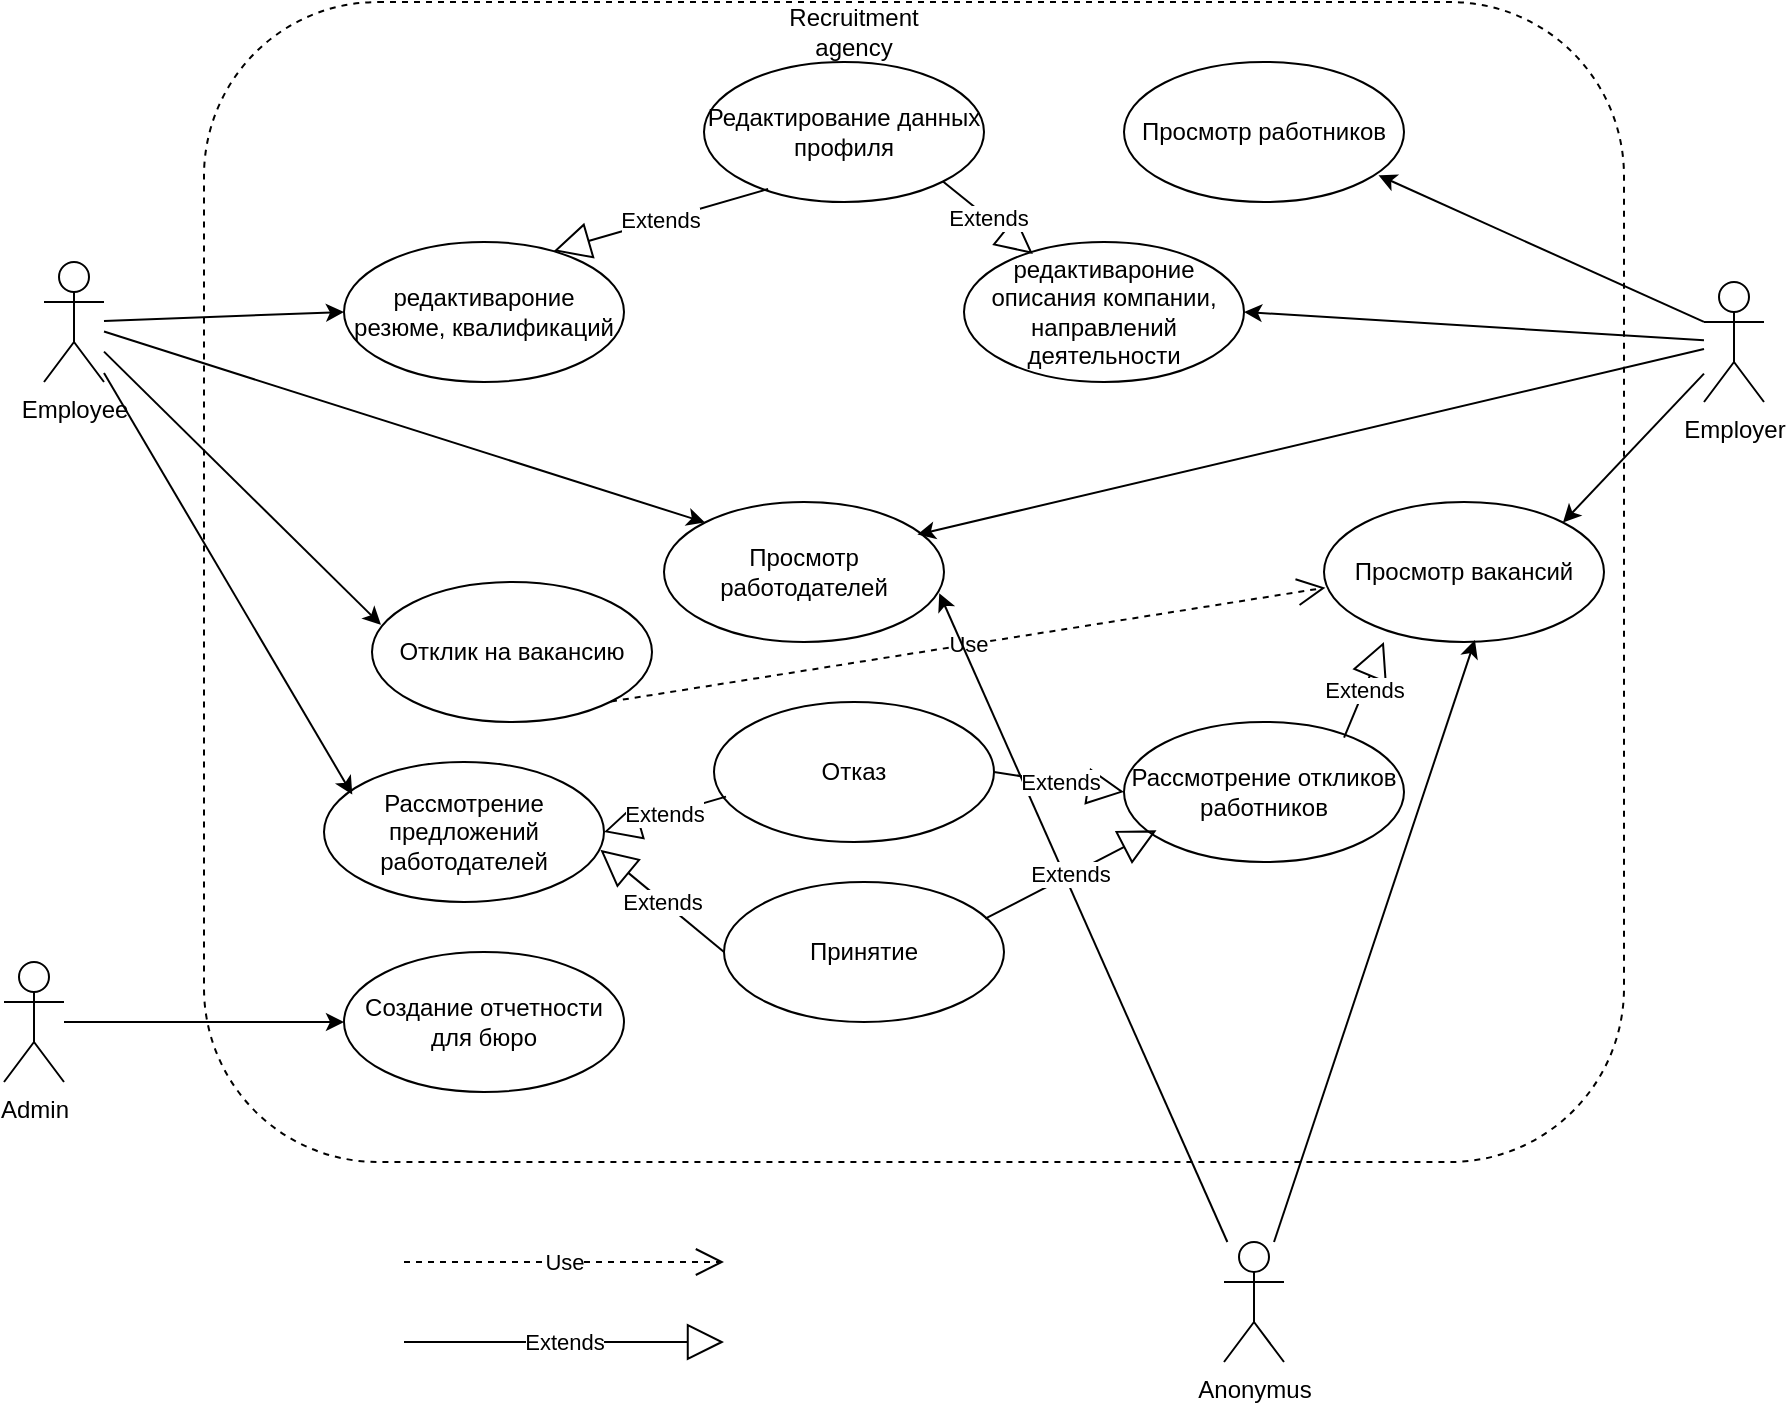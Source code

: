 <mxfile version="26.0.16">
  <diagram name="Страница — 1" id="fzrg4YqHVmjZjBn9x64Y">
    <mxGraphModel dx="1434" dy="844" grid="1" gridSize="10" guides="1" tooltips="1" connect="1" arrows="1" fold="1" page="1" pageScale="1" pageWidth="827" pageHeight="1169" math="0" shadow="0">
      <root>
        <mxCell id="0" />
        <mxCell id="1" parent="0" />
        <mxCell id="qmjU7QHZ67Lo4M-heRAl-1" value="" style="rounded=1;whiteSpace=wrap;html=1;dashed=1;" vertex="1" parent="1">
          <mxGeometry x="190" y="150" width="710" height="580" as="geometry" />
        </mxCell>
        <mxCell id="qmjU7QHZ67Lo4M-heRAl-2" value="Recruitment agency" style="text;html=1;align=center;verticalAlign=middle;whiteSpace=wrap;rounded=0;" vertex="1" parent="1">
          <mxGeometry x="485" y="150" width="60" height="30" as="geometry" />
        </mxCell>
        <mxCell id="qmjU7QHZ67Lo4M-heRAl-3" value="Admin" style="shape=umlActor;verticalLabelPosition=bottom;verticalAlign=top;html=1;outlineConnect=0;" vertex="1" parent="1">
          <mxGeometry x="90" y="630" width="30" height="60" as="geometry" />
        </mxCell>
        <mxCell id="qmjU7QHZ67Lo4M-heRAl-4" value="Employee" style="shape=umlActor;verticalLabelPosition=bottom;verticalAlign=top;html=1;outlineConnect=0;" vertex="1" parent="1">
          <mxGeometry x="110" y="280" width="30" height="60" as="geometry" />
        </mxCell>
        <mxCell id="qmjU7QHZ67Lo4M-heRAl-5" value="Employer" style="shape=umlActor;verticalLabelPosition=bottom;verticalAlign=top;html=1;outlineConnect=0;" vertex="1" parent="1">
          <mxGeometry x="940" y="290" width="30" height="60" as="geometry" />
        </mxCell>
        <mxCell id="qmjU7QHZ67Lo4M-heRAl-6" value="редактивароние резюме, квалификаций" style="ellipse;whiteSpace=wrap;html=1;" vertex="1" parent="1">
          <mxGeometry x="260" y="270" width="140" height="70" as="geometry" />
        </mxCell>
        <mxCell id="qmjU7QHZ67Lo4M-heRAl-7" value="редактивароние описания компании, направлений деятельности" style="ellipse;whiteSpace=wrap;html=1;" vertex="1" parent="1">
          <mxGeometry x="570" y="270" width="140" height="70" as="geometry" />
        </mxCell>
        <mxCell id="qmjU7QHZ67Lo4M-heRAl-8" value="Редактирование данных профиля" style="ellipse;whiteSpace=wrap;html=1;" vertex="1" parent="1">
          <mxGeometry x="440" y="180" width="140" height="70" as="geometry" />
        </mxCell>
        <mxCell id="qmjU7QHZ67Lo4M-heRAl-9" value="Use" style="endArrow=open;endSize=12;dashed=1;html=1;rounded=0;" edge="1" parent="1">
          <mxGeometry width="160" relative="1" as="geometry">
            <mxPoint x="290" y="780" as="sourcePoint" />
            <mxPoint x="450" y="780" as="targetPoint" />
          </mxGeometry>
        </mxCell>
        <mxCell id="qmjU7QHZ67Lo4M-heRAl-10" value="Extends" style="endArrow=block;endSize=16;endFill=0;html=1;rounded=0;" edge="1" parent="1">
          <mxGeometry width="160" relative="1" as="geometry">
            <mxPoint x="290" y="820" as="sourcePoint" />
            <mxPoint x="450" y="820" as="targetPoint" />
            <mxPoint as="offset" />
          </mxGeometry>
        </mxCell>
        <mxCell id="qmjU7QHZ67Lo4M-heRAl-11" value="Extends" style="endArrow=block;endSize=16;endFill=0;html=1;rounded=0;exitX=0.229;exitY=0.907;exitDx=0;exitDy=0;exitPerimeter=0;entryX=0.749;entryY=0.065;entryDx=0;entryDy=0;entryPerimeter=0;" edge="1" parent="1" source="qmjU7QHZ67Lo4M-heRAl-8" target="qmjU7QHZ67Lo4M-heRAl-6">
          <mxGeometry width="160" relative="1" as="geometry">
            <mxPoint x="310" y="620" as="sourcePoint" />
            <mxPoint x="470" y="620" as="targetPoint" />
            <mxPoint as="offset" />
          </mxGeometry>
        </mxCell>
        <mxCell id="qmjU7QHZ67Lo4M-heRAl-12" value="Extends" style="endArrow=block;endSize=16;endFill=0;html=1;rounded=0;exitX=1;exitY=1;exitDx=0;exitDy=0;entryX=0.246;entryY=0.085;entryDx=0;entryDy=0;entryPerimeter=0;" edge="1" parent="1" source="qmjU7QHZ67Lo4M-heRAl-8" target="qmjU7QHZ67Lo4M-heRAl-7">
          <mxGeometry width="160" relative="1" as="geometry">
            <mxPoint x="392" y="253" as="sourcePoint" />
            <mxPoint x="375" y="285" as="targetPoint" />
            <mxPoint as="offset" />
          </mxGeometry>
        </mxCell>
        <mxCell id="qmjU7QHZ67Lo4M-heRAl-13" value="" style="endArrow=classic;html=1;rounded=0;entryX=0;entryY=0.5;entryDx=0;entryDy=0;" edge="1" parent="1" source="qmjU7QHZ67Lo4M-heRAl-4" target="qmjU7QHZ67Lo4M-heRAl-6">
          <mxGeometry width="50" height="50" relative="1" as="geometry">
            <mxPoint x="350" y="410" as="sourcePoint" />
            <mxPoint x="400" y="360" as="targetPoint" />
          </mxGeometry>
        </mxCell>
        <mxCell id="qmjU7QHZ67Lo4M-heRAl-14" value="" style="endArrow=classic;html=1;rounded=0;entryX=1;entryY=0.5;entryDx=0;entryDy=0;" edge="1" parent="1" source="qmjU7QHZ67Lo4M-heRAl-5" target="qmjU7QHZ67Lo4M-heRAl-7">
          <mxGeometry width="50" height="50" relative="1" as="geometry">
            <mxPoint x="150" y="319" as="sourcePoint" />
            <mxPoint x="270" y="315" as="targetPoint" />
          </mxGeometry>
        </mxCell>
        <mxCell id="qmjU7QHZ67Lo4M-heRAl-15" value="Anonymus" style="shape=umlActor;verticalLabelPosition=bottom;verticalAlign=top;html=1;" vertex="1" parent="1">
          <mxGeometry x="700" y="770" width="30" height="60" as="geometry" />
        </mxCell>
        <mxCell id="qmjU7QHZ67Lo4M-heRAl-16" value="Просмотр вакансий" style="ellipse;whiteSpace=wrap;html=1;" vertex="1" parent="1">
          <mxGeometry x="750" y="400" width="140" height="70" as="geometry" />
        </mxCell>
        <mxCell id="qmjU7QHZ67Lo4M-heRAl-17" value="Отклик на вакансию" style="ellipse;whiteSpace=wrap;html=1;" vertex="1" parent="1">
          <mxGeometry x="274" y="440" width="140" height="70" as="geometry" />
        </mxCell>
        <mxCell id="qmjU7QHZ67Lo4M-heRAl-18" value="" style="endArrow=classic;html=1;rounded=0;entryX=0.032;entryY=0.306;entryDx=0;entryDy=0;entryPerimeter=0;" edge="1" parent="1" source="qmjU7QHZ67Lo4M-heRAl-4" target="qmjU7QHZ67Lo4M-heRAl-17">
          <mxGeometry width="50" height="50" relative="1" as="geometry">
            <mxPoint x="150" y="319" as="sourcePoint" />
            <mxPoint x="270" y="315" as="targetPoint" />
          </mxGeometry>
        </mxCell>
        <mxCell id="qmjU7QHZ67Lo4M-heRAl-19" value="Use" style="endArrow=open;endSize=12;dashed=1;html=1;rounded=0;exitX=1;exitY=1;exitDx=0;exitDy=0;entryX=0.005;entryY=0.612;entryDx=0;entryDy=0;entryPerimeter=0;" edge="1" parent="1" source="qmjU7QHZ67Lo4M-heRAl-17" target="qmjU7QHZ67Lo4M-heRAl-16">
          <mxGeometry width="160" relative="1" as="geometry">
            <mxPoint x="310" y="580" as="sourcePoint" />
            <mxPoint x="470" y="580" as="targetPoint" />
          </mxGeometry>
        </mxCell>
        <mxCell id="qmjU7QHZ67Lo4M-heRAl-20" value="" style="endArrow=classic;html=1;rounded=0;entryX=0.539;entryY=0.986;entryDx=0;entryDy=0;entryPerimeter=0;" edge="1" parent="1" source="qmjU7QHZ67Lo4M-heRAl-15" target="qmjU7QHZ67Lo4M-heRAl-16">
          <mxGeometry width="50" height="50" relative="1" as="geometry">
            <mxPoint x="750" y="329" as="sourcePoint" />
            <mxPoint x="610" y="315" as="targetPoint" />
          </mxGeometry>
        </mxCell>
        <mxCell id="qmjU7QHZ67Lo4M-heRAl-21" value="Просмотр работодателей" style="ellipse;whiteSpace=wrap;html=1;" vertex="1" parent="1">
          <mxGeometry x="420" y="400" width="140" height="70" as="geometry" />
        </mxCell>
        <mxCell id="qmjU7QHZ67Lo4M-heRAl-22" value="" style="endArrow=classic;html=1;rounded=0;entryX=0;entryY=0;entryDx=0;entryDy=0;" edge="1" parent="1" source="qmjU7QHZ67Lo4M-heRAl-4" target="qmjU7QHZ67Lo4M-heRAl-21">
          <mxGeometry width="50" height="50" relative="1" as="geometry">
            <mxPoint x="150" y="326" as="sourcePoint" />
            <mxPoint x="304" y="391" as="targetPoint" />
          </mxGeometry>
        </mxCell>
        <mxCell id="qmjU7QHZ67Lo4M-heRAl-23" value="" style="endArrow=classic;html=1;rounded=0;entryX=1;entryY=0;entryDx=0;entryDy=0;" edge="1" parent="1" source="qmjU7QHZ67Lo4M-heRAl-5" target="qmjU7QHZ67Lo4M-heRAl-16">
          <mxGeometry width="50" height="50" relative="1" as="geometry">
            <mxPoint x="740" y="330" as="sourcePoint" />
            <mxPoint x="610" y="315" as="targetPoint" />
          </mxGeometry>
        </mxCell>
        <mxCell id="qmjU7QHZ67Lo4M-heRAl-24" value="" style="endArrow=classic;html=1;rounded=0;entryX=0.905;entryY=0.233;entryDx=0;entryDy=0;entryPerimeter=0;" edge="1" parent="1" source="qmjU7QHZ67Lo4M-heRAl-5" target="qmjU7QHZ67Lo4M-heRAl-21">
          <mxGeometry width="50" height="50" relative="1" as="geometry">
            <mxPoint x="750" y="340" as="sourcePoint" />
            <mxPoint x="604" y="450" as="targetPoint" />
          </mxGeometry>
        </mxCell>
        <mxCell id="qmjU7QHZ67Lo4M-heRAl-25" value="Создание отчетности для бюро" style="ellipse;whiteSpace=wrap;html=1;" vertex="1" parent="1">
          <mxGeometry x="260" y="625" width="140" height="70" as="geometry" />
        </mxCell>
        <mxCell id="qmjU7QHZ67Lo4M-heRAl-26" value="" style="endArrow=classic;html=1;rounded=0;entryX=0;entryY=0.5;entryDx=0;entryDy=0;" edge="1" parent="1" source="qmjU7QHZ67Lo4M-heRAl-3" target="qmjU7QHZ67Lo4M-heRAl-25">
          <mxGeometry width="50" height="50" relative="1" as="geometry">
            <mxPoint x="150" y="333" as="sourcePoint" />
            <mxPoint x="304" y="470" as="targetPoint" />
          </mxGeometry>
        </mxCell>
        <mxCell id="qmjU7QHZ67Lo4M-heRAl-27" value="" style="endArrow=classic;html=1;rounded=0;entryX=0.983;entryY=0.651;entryDx=0;entryDy=0;entryPerimeter=0;" edge="1" parent="1" source="qmjU7QHZ67Lo4M-heRAl-15" target="qmjU7QHZ67Lo4M-heRAl-21">
          <mxGeometry width="50" height="50" relative="1" as="geometry">
            <mxPoint x="740" y="644" as="sourcePoint" />
            <mxPoint x="660" y="505" as="targetPoint" />
          </mxGeometry>
        </mxCell>
        <mxCell id="qmjU7QHZ67Lo4M-heRAl-28" value="Рассмотрение предложений работодателей" style="ellipse;whiteSpace=wrap;html=1;" vertex="1" parent="1">
          <mxGeometry x="250" y="530" width="140" height="70" as="geometry" />
        </mxCell>
        <mxCell id="qmjU7QHZ67Lo4M-heRAl-29" value="" style="endArrow=classic;html=1;rounded=0;entryX=0.101;entryY=0.233;entryDx=0;entryDy=0;entryPerimeter=0;" edge="1" parent="1" source="qmjU7QHZ67Lo4M-heRAl-4" target="qmjU7QHZ67Lo4M-heRAl-28">
          <mxGeometry width="50" height="50" relative="1" as="geometry">
            <mxPoint x="150" y="335" as="sourcePoint" />
            <mxPoint x="288" y="471" as="targetPoint" />
          </mxGeometry>
        </mxCell>
        <mxCell id="qmjU7QHZ67Lo4M-heRAl-30" value="Отказ&lt;span style=&quot;color: rgba(0, 0, 0, 0); font-family: monospace; font-size: 0px; text-align: start; text-wrap-mode: nowrap;&quot;&gt;%3CmxGraphModel%3E%3Croot%3E%3CmxCell%20id%3D%220%22%2F%3E%3CmxCell%20id%3D%221%22%20parent%3D%220%22%2F%3E%3CmxCell%20id%3D%222%22%20value%3D%22%22%20style%3D%22endArrow%3Dclassic%3Bhtml%3D1%3Brounded%3D0%3BentryX%3D0.032%3BentryY%3D0.306%3BentryDx%3D0%3BentryDy%3D0%3BentryPerimeter%3D0%3B%22%20edge%3D%221%22%20parent%3D%221%22%3E%3CmxGeometry%20width%3D%2250%22%20height%3D%2250%22%20relative%3D%221%22%20as%3D%22geometry%22%3E%3CmxPoint%20x%3D%22140%22%20y%3D%22325%22%20as%3D%22sourcePoint%22%2F%3E%3CmxPoint%20x%3D%22278%22%20y%3D%22461%22%20as%3D%22targetPoint%22%2F%3E%3C%2FmxGeometry%3E%3C%2FmxCell%3E%3C%2Froot%3E%3C%2FmxGraphModel%3E&lt;/span&gt;" style="ellipse;whiteSpace=wrap;html=1;" vertex="1" parent="1">
          <mxGeometry x="445" y="500" width="140" height="70" as="geometry" />
        </mxCell>
        <mxCell id="qmjU7QHZ67Lo4M-heRAl-31" value="Принятие" style="ellipse;whiteSpace=wrap;html=1;" vertex="1" parent="1">
          <mxGeometry x="450" y="590" width="140" height="70" as="geometry" />
        </mxCell>
        <mxCell id="qmjU7QHZ67Lo4M-heRAl-32" value="Extends" style="endArrow=block;endSize=16;endFill=0;html=1;rounded=0;exitX=0;exitY=0.5;exitDx=0;exitDy=0;entryX=0.987;entryY=0.627;entryDx=0;entryDy=0;entryPerimeter=0;" edge="1" parent="1" source="qmjU7QHZ67Lo4M-heRAl-31" target="qmjU7QHZ67Lo4M-heRAl-28">
          <mxGeometry width="160" relative="1" as="geometry">
            <mxPoint x="300" y="830" as="sourcePoint" />
            <mxPoint x="460" y="830" as="targetPoint" />
            <mxPoint as="offset" />
          </mxGeometry>
        </mxCell>
        <mxCell id="qmjU7QHZ67Lo4M-heRAl-33" value="Extends" style="endArrow=block;endSize=16;endFill=0;html=1;rounded=0;exitX=0.043;exitY=0.676;exitDx=0;exitDy=0;entryX=1;entryY=0.5;entryDx=0;entryDy=0;exitPerimeter=0;" edge="1" parent="1" source="qmjU7QHZ67Lo4M-heRAl-30" target="qmjU7QHZ67Lo4M-heRAl-28">
          <mxGeometry width="160" relative="1" as="geometry">
            <mxPoint x="460" y="635" as="sourcePoint" />
            <mxPoint x="398" y="584" as="targetPoint" />
            <mxPoint as="offset" />
          </mxGeometry>
        </mxCell>
        <mxCell id="qmjU7QHZ67Lo4M-heRAl-34" value="Просмотр работников" style="ellipse;whiteSpace=wrap;html=1;" vertex="1" parent="1">
          <mxGeometry x="650" y="180" width="140" height="70" as="geometry" />
        </mxCell>
        <mxCell id="qmjU7QHZ67Lo4M-heRAl-35" value="" style="endArrow=classic;html=1;rounded=0;entryX=0.909;entryY=0.809;entryDx=0;entryDy=0;entryPerimeter=0;exitX=0;exitY=0.333;exitDx=0;exitDy=0;exitPerimeter=0;" edge="1" parent="1" source="qmjU7QHZ67Lo4M-heRAl-5" target="qmjU7QHZ67Lo4M-heRAl-34">
          <mxGeometry width="50" height="50" relative="1" as="geometry">
            <mxPoint x="870" y="320" as="sourcePoint" />
            <mxPoint x="720" y="315" as="targetPoint" />
          </mxGeometry>
        </mxCell>
        <mxCell id="qmjU7QHZ67Lo4M-heRAl-36" value="Рассмотрение откликов работников" style="ellipse;whiteSpace=wrap;html=1;" vertex="1" parent="1">
          <mxGeometry x="650" y="510" width="140" height="70" as="geometry" />
        </mxCell>
        <mxCell id="qmjU7QHZ67Lo4M-heRAl-37" value="Extends" style="endArrow=block;endSize=16;endFill=0;html=1;rounded=0;exitX=0.933;exitY=0.262;exitDx=0;exitDy=0;entryX=0.116;entryY=0.774;entryDx=0;entryDy=0;entryPerimeter=0;exitPerimeter=0;" edge="1" parent="1" source="qmjU7QHZ67Lo4M-heRAl-31" target="qmjU7QHZ67Lo4M-heRAl-36">
          <mxGeometry width="160" relative="1" as="geometry">
            <mxPoint x="460" y="635" as="sourcePoint" />
            <mxPoint x="398" y="584" as="targetPoint" />
            <mxPoint as="offset" />
          </mxGeometry>
        </mxCell>
        <mxCell id="qmjU7QHZ67Lo4M-heRAl-38" value="Extends" style="endArrow=block;endSize=16;endFill=0;html=1;rounded=0;exitX=1;exitY=0.5;exitDx=0;exitDy=0;entryX=0;entryY=0.5;entryDx=0;entryDy=0;" edge="1" parent="1" source="qmjU7QHZ67Lo4M-heRAl-30" target="qmjU7QHZ67Lo4M-heRAl-36">
          <mxGeometry width="160" relative="1" as="geometry">
            <mxPoint x="591" y="618" as="sourcePoint" />
            <mxPoint x="656" y="574" as="targetPoint" />
            <mxPoint as="offset" />
          </mxGeometry>
        </mxCell>
        <mxCell id="qmjU7QHZ67Lo4M-heRAl-39" value="Extends" style="endArrow=block;endSize=16;endFill=0;html=1;rounded=0;exitX=0.786;exitY=0.112;exitDx=0;exitDy=0;entryX=0.214;entryY=1;entryDx=0;entryDy=0;entryPerimeter=0;exitPerimeter=0;" edge="1" parent="1" source="qmjU7QHZ67Lo4M-heRAl-36" target="qmjU7QHZ67Lo4M-heRAl-16">
          <mxGeometry width="160" relative="1" as="geometry">
            <mxPoint x="591" y="618" as="sourcePoint" />
            <mxPoint x="676" y="574" as="targetPoint" />
            <mxPoint as="offset" />
          </mxGeometry>
        </mxCell>
      </root>
    </mxGraphModel>
  </diagram>
</mxfile>
